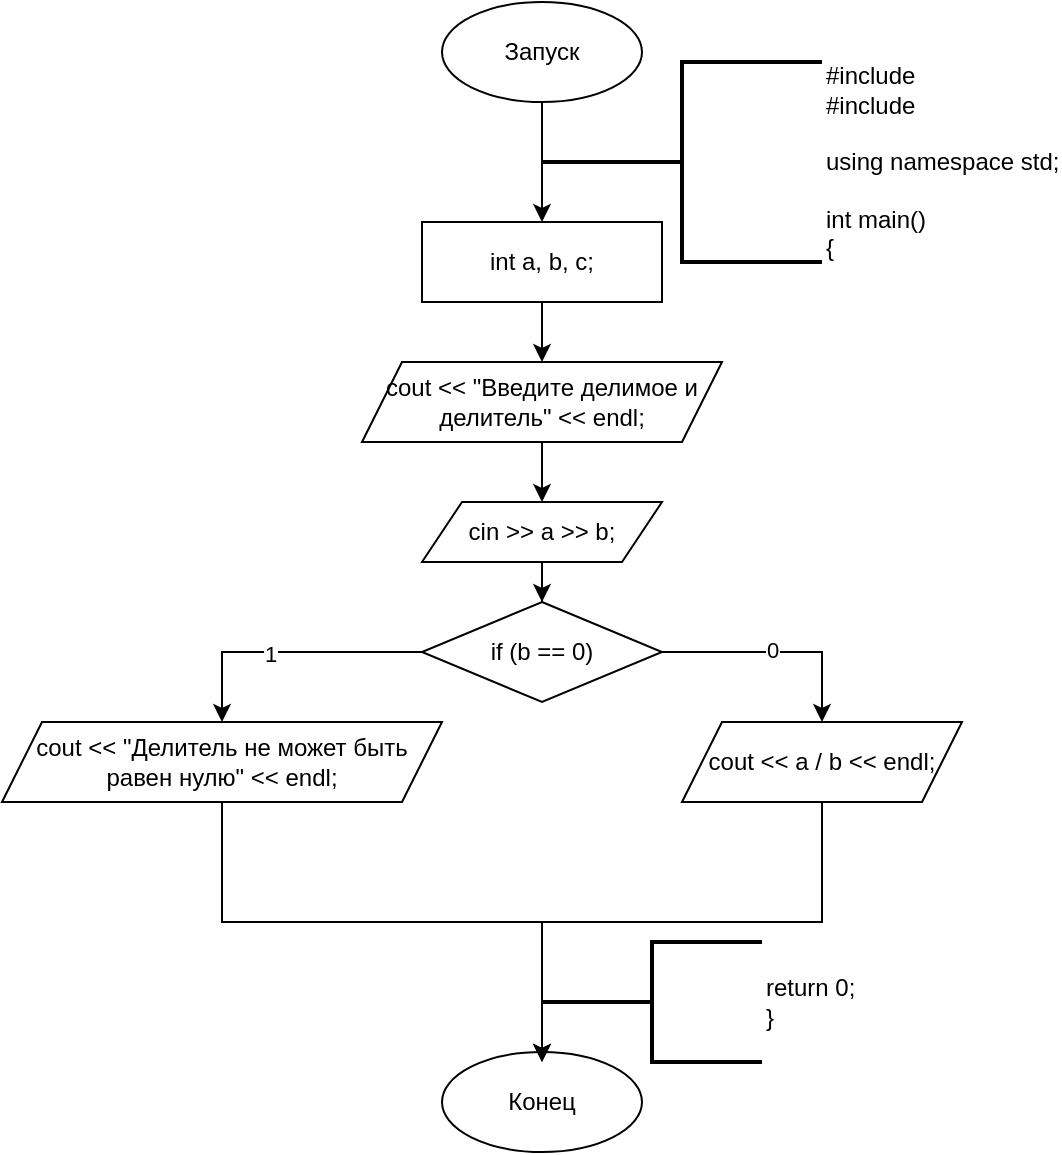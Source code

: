 <mxfile version="15.7.3" type="device"><diagram id="C5RBs43oDa-KdzZeNtuy" name="1.1"><mxGraphModel dx="1061" dy="615" grid="1" gridSize="10" guides="1" tooltips="1" connect="1" arrows="1" fold="1" page="1" pageScale="1" pageWidth="827" pageHeight="1169" math="0" shadow="0"><root><mxCell id="WIyWlLk6GJQsqaUBKTNV-0"/><mxCell id="WIyWlLk6GJQsqaUBKTNV-1" parent="WIyWlLk6GJQsqaUBKTNV-0"/><mxCell id="i7K__oYWP85K4bVugmzM-40" value="" style="edgeStyle=orthogonalEdgeStyle;rounded=0;orthogonalLoop=1;jettySize=auto;html=1;" edge="1" parent="WIyWlLk6GJQsqaUBKTNV-1" source="i7K__oYWP85K4bVugmzM-0" target="i7K__oYWP85K4bVugmzM-39"><mxGeometry relative="1" as="geometry"/></mxCell><mxCell id="i7K__oYWP85K4bVugmzM-0" value="Запуск" style="ellipse;whiteSpace=wrap;html=1;" vertex="1" parent="WIyWlLk6GJQsqaUBKTNV-1"><mxGeometry x="350" y="10" width="100" height="50" as="geometry"/></mxCell><mxCell id="i7K__oYWP85K4bVugmzM-1" value="Конец" style="ellipse;whiteSpace=wrap;html=1;" vertex="1" parent="WIyWlLk6GJQsqaUBKTNV-1"><mxGeometry x="350" y="535" width="100" height="50" as="geometry"/></mxCell><mxCell id="i7K__oYWP85K4bVugmzM-43" value="" style="edgeStyle=orthogonalEdgeStyle;rounded=0;orthogonalLoop=1;jettySize=auto;html=1;" edge="1" parent="WIyWlLk6GJQsqaUBKTNV-1" source="i7K__oYWP85K4bVugmzM-39" target="i7K__oYWP85K4bVugmzM-42"><mxGeometry relative="1" as="geometry"/></mxCell><mxCell id="i7K__oYWP85K4bVugmzM-39" value="int a, b, c;" style="whiteSpace=wrap;html=1;" vertex="1" parent="WIyWlLk6GJQsqaUBKTNV-1"><mxGeometry x="340" y="120" width="120" height="40" as="geometry"/></mxCell><mxCell id="i7K__oYWP85K4bVugmzM-41" value="#include &lt;br&gt;#include &lt;br&gt;&lt;br&gt;using namespace std;&lt;br&gt;&lt;br&gt;int main()&lt;br&gt;{" style="strokeWidth=2;html=1;shape=mxgraph.flowchart.annotation_2;align=left;labelPosition=right;pointerEvents=1;" vertex="1" parent="WIyWlLk6GJQsqaUBKTNV-1"><mxGeometry x="400" y="40" width="140" height="100" as="geometry"/></mxCell><mxCell id="i7K__oYWP85K4bVugmzM-45" value="" style="edgeStyle=orthogonalEdgeStyle;rounded=0;orthogonalLoop=1;jettySize=auto;html=1;" edge="1" parent="WIyWlLk6GJQsqaUBKTNV-1" source="i7K__oYWP85K4bVugmzM-42" target="i7K__oYWP85K4bVugmzM-44"><mxGeometry relative="1" as="geometry"/></mxCell><mxCell id="i7K__oYWP85K4bVugmzM-42" value="cout &lt;&lt; &quot;Введите делимое и делитель&quot; &lt;&lt; endl;" style="shape=parallelogram;perimeter=parallelogramPerimeter;whiteSpace=wrap;html=1;fixedSize=1;" vertex="1" parent="WIyWlLk6GJQsqaUBKTNV-1"><mxGeometry x="310" y="190" width="180" height="40" as="geometry"/></mxCell><mxCell id="i7K__oYWP85K4bVugmzM-47" value="" style="edgeStyle=orthogonalEdgeStyle;rounded=0;orthogonalLoop=1;jettySize=auto;html=1;" edge="1" parent="WIyWlLk6GJQsqaUBKTNV-1" source="i7K__oYWP85K4bVugmzM-44" target="i7K__oYWP85K4bVugmzM-46"><mxGeometry relative="1" as="geometry"/></mxCell><mxCell id="i7K__oYWP85K4bVugmzM-44" value="cin &gt;&gt; a &gt;&gt; b;" style="shape=parallelogram;perimeter=parallelogramPerimeter;whiteSpace=wrap;html=1;fixedSize=1;" vertex="1" parent="WIyWlLk6GJQsqaUBKTNV-1"><mxGeometry x="340" y="260" width="120" height="30" as="geometry"/></mxCell><mxCell id="i7K__oYWP85K4bVugmzM-49" value="" style="edgeStyle=orthogonalEdgeStyle;rounded=0;orthogonalLoop=1;jettySize=auto;html=1;" edge="1" parent="WIyWlLk6GJQsqaUBKTNV-1" source="i7K__oYWP85K4bVugmzM-46" target="i7K__oYWP85K4bVugmzM-48"><mxGeometry relative="1" as="geometry"><Array as="points"><mxPoint x="240" y="335"/></Array></mxGeometry></mxCell><mxCell id="i7K__oYWP85K4bVugmzM-50" value="1" style="edgeLabel;html=1;align=center;verticalAlign=middle;resizable=0;points=[];" vertex="1" connectable="0" parent="i7K__oYWP85K4bVugmzM-49"><mxGeometry x="0.126" y="1" relative="1" as="geometry"><mxPoint as="offset"/></mxGeometry></mxCell><mxCell id="i7K__oYWP85K4bVugmzM-52" value="" style="edgeStyle=orthogonalEdgeStyle;rounded=0;orthogonalLoop=1;jettySize=auto;html=1;" edge="1" parent="WIyWlLk6GJQsqaUBKTNV-1" source="i7K__oYWP85K4bVugmzM-46" target="i7K__oYWP85K4bVugmzM-51"><mxGeometry relative="1" as="geometry"/></mxCell><mxCell id="i7K__oYWP85K4bVugmzM-53" value="0" style="edgeLabel;html=1;align=center;verticalAlign=middle;resizable=0;points=[];" vertex="1" connectable="0" parent="i7K__oYWP85K4bVugmzM-52"><mxGeometry x="-0.043" y="1" relative="1" as="geometry"><mxPoint as="offset"/></mxGeometry></mxCell><mxCell id="i7K__oYWP85K4bVugmzM-46" value="if (b == 0)" style="rhombus;whiteSpace=wrap;html=1;" vertex="1" parent="WIyWlLk6GJQsqaUBKTNV-1"><mxGeometry x="340" y="310" width="120" height="50" as="geometry"/></mxCell><mxCell id="i7K__oYWP85K4bVugmzM-54" style="edgeStyle=orthogonalEdgeStyle;rounded=0;orthogonalLoop=1;jettySize=auto;html=1;" edge="1" parent="WIyWlLk6GJQsqaUBKTNV-1" source="i7K__oYWP85K4bVugmzM-48"><mxGeometry relative="1" as="geometry"><mxPoint x="400" y="540" as="targetPoint"/><Array as="points"><mxPoint x="240" y="470"/><mxPoint x="400" y="470"/></Array></mxGeometry></mxCell><mxCell id="i7K__oYWP85K4bVugmzM-48" value="cout &lt;&lt; &quot;Делитель не может быть равен нулю&quot; &lt;&lt; endl;" style="shape=parallelogram;perimeter=parallelogramPerimeter;whiteSpace=wrap;html=1;fixedSize=1;" vertex="1" parent="WIyWlLk6GJQsqaUBKTNV-1"><mxGeometry x="130" y="370" width="220" height="40" as="geometry"/></mxCell><mxCell id="i7K__oYWP85K4bVugmzM-55" style="edgeStyle=orthogonalEdgeStyle;rounded=0;orthogonalLoop=1;jettySize=auto;html=1;entryX=0.5;entryY=0.1;entryDx=0;entryDy=0;entryPerimeter=0;" edge="1" parent="WIyWlLk6GJQsqaUBKTNV-1" source="i7K__oYWP85K4bVugmzM-51" target="i7K__oYWP85K4bVugmzM-1"><mxGeometry relative="1" as="geometry"><mxPoint x="400" y="530" as="targetPoint"/><Array as="points"><mxPoint x="540" y="470"/><mxPoint x="400" y="470"/></Array></mxGeometry></mxCell><mxCell id="i7K__oYWP85K4bVugmzM-51" value="cout &lt;&lt; a / b &lt;&lt; endl;" style="shape=parallelogram;perimeter=parallelogramPerimeter;whiteSpace=wrap;html=1;fixedSize=1;" vertex="1" parent="WIyWlLk6GJQsqaUBKTNV-1"><mxGeometry x="470" y="370" width="140" height="40" as="geometry"/></mxCell><mxCell id="i7K__oYWP85K4bVugmzM-56" value="return 0;&#10;}" style="strokeWidth=2;html=1;shape=mxgraph.flowchart.annotation_2;align=left;labelPosition=right;pointerEvents=1;" vertex="1" parent="WIyWlLk6GJQsqaUBKTNV-1"><mxGeometry x="400" y="480" width="110" height="60" as="geometry"/></mxCell></root></mxGraphModel></diagram></mxfile>